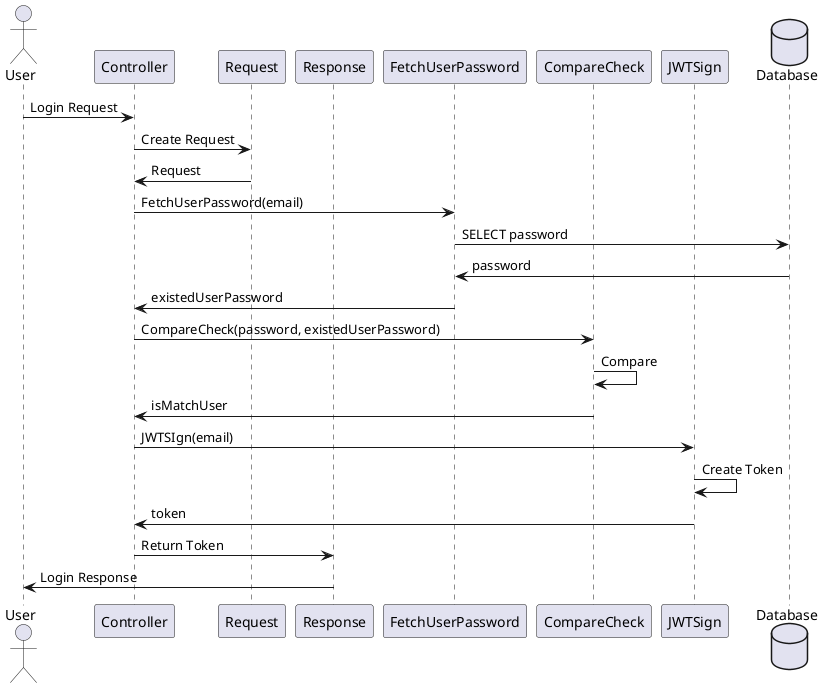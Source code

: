@startuml
actor User
participant "Controller" as C
participant "Request" as Req
participant "Response" as Res
participant "FetchUserPassword" as FUP
participant "CompareCheck" as CC
participant "JWTSign" as JS
database "Database" as DB

User -> C : Login Request
C -> Req : Create Request
Req -> C : Request
C -> FUP : FetchUserPassword(email)
FUP -> DB : SELECT password
DB -> FUP : password
FUP -> C : existedUserPassword
C -> CC : CompareCheck(password, existedUserPassword)
CC -> CC : Compare
CC -> C : isMatchUser
C -> JS : JWTSIgn(email)
JS -> JS : Create Token
JS -> C : token
C -> Res : Return Token
Res -> User : Login Response
@enduml
